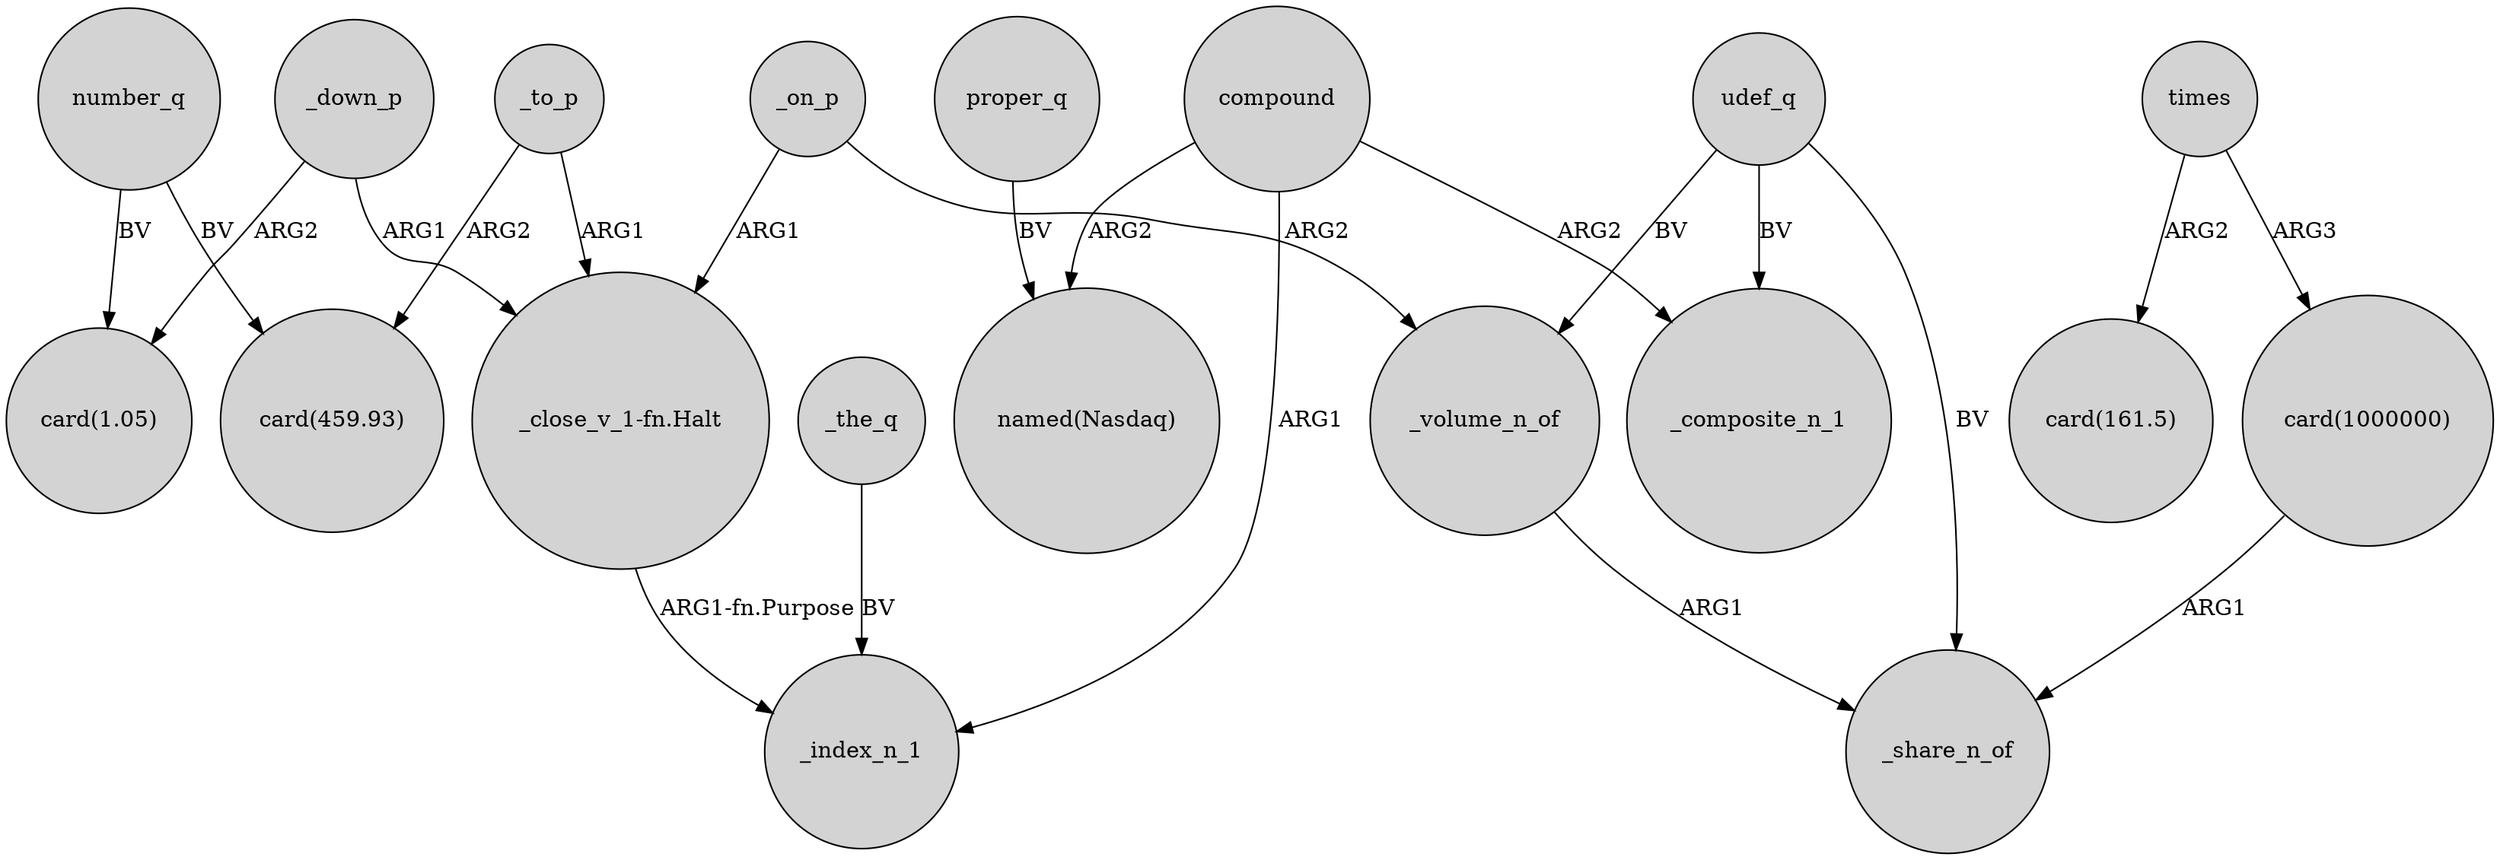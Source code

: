 digraph {
	node [shape=circle style=filled]
	_down_p -> "card(1.05)" [label=ARG2]
	_down_p -> "_close_v_1-fn.Halt" [label=ARG1]
	number_q -> "card(1.05)" [label=BV]
	proper_q -> "named(Nasdaq)" [label=BV]
	_on_p -> "_close_v_1-fn.Halt" [label=ARG1]
	times -> "card(1000000)" [label=ARG3]
	_to_p -> "_close_v_1-fn.Halt" [label=ARG1]
	_the_q -> _index_n_1 [label=BV]
	udef_q -> _volume_n_of [label=BV]
	_to_p -> "card(459.93)" [label=ARG2]
	number_q -> "card(459.93)" [label=BV]
	udef_q -> _share_n_of [label=BV]
	times -> "card(161.5)" [label=ARG2]
	"_close_v_1-fn.Halt" -> _index_n_1 [label="ARG1-fn.Purpose"]
	"card(1000000)" -> _share_n_of [label=ARG1]
	compound -> _index_n_1 [label=ARG1]
	_volume_n_of -> _share_n_of [label=ARG1]
	_on_p -> _volume_n_of [label=ARG2]
	udef_q -> _composite_n_1 [label=BV]
	compound -> _composite_n_1 [label=ARG2]
	compound -> "named(Nasdaq)" [label=ARG2]
}
